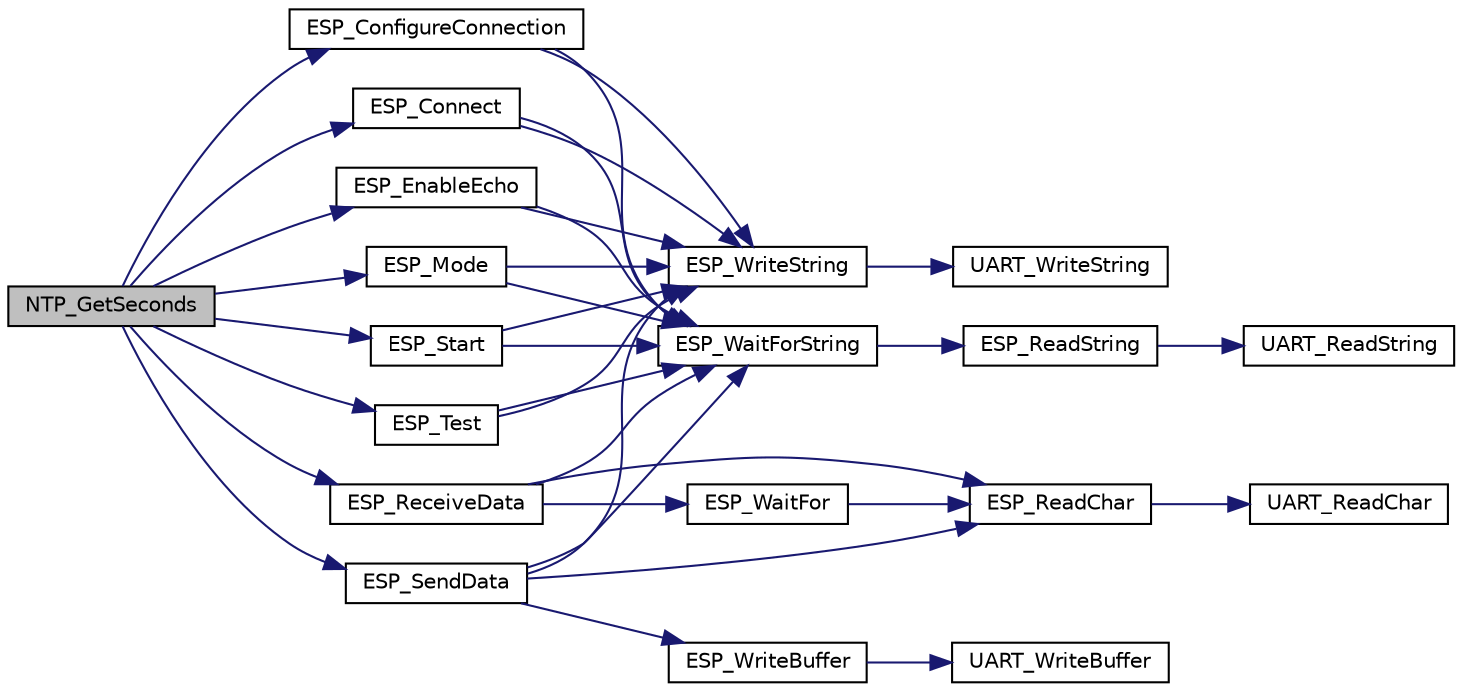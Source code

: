 digraph "NTP_GetSeconds"
{
 // LATEX_PDF_SIZE
  edge [fontname="Helvetica",fontsize="10",labelfontname="Helvetica",labelfontsize="10"];
  node [fontname="Helvetica",fontsize="10",shape=record];
  rankdir="LR";
  Node1 [label="NTP_GetSeconds",height=0.2,width=0.4,color="black", fillcolor="grey75", style="filled", fontcolor="black",tooltip=" "];
  Node1 -> Node2 [color="midnightblue",fontsize="10",style="solid",fontname="Helvetica"];
  Node2 [label="ESP_ConfigureConnection",height=0.2,width=0.4,color="black", fillcolor="white", style="filled",URL="$dd/d79/group__ESP__Public__Functions.html#gad1172b7a535c2678c8bbe1db089cd196",tooltip="Set Connection type."];
  Node2 -> Node3 [color="midnightblue",fontsize="10",style="solid",fontname="Helvetica"];
  Node3 [label="ESP_WaitForString",height=0.2,width=0.4,color="black", fillcolor="white", style="filled",URL="$dd/d79/group__ESP__Public__Functions.html#ga26df553a17ec65242c085387c7e19627",tooltip="Wait for ESP to meet one of a certain amount of string responses."];
  Node3 -> Node4 [color="midnightblue",fontsize="10",style="solid",fontname="Helvetica"];
  Node4 [label="ESP_ReadString",height=0.2,width=0.4,color="black", fillcolor="white", style="filled",URL="$dd/d79/group__ESP__Public__Functions.html#gafae4abdb43fd79a1e0378003424f5276",tooltip="Receive AT string response."];
  Node4 -> Node5 [color="midnightblue",fontsize="10",style="solid",fontname="Helvetica"];
  Node5 [label="UART_ReadString",height=0.2,width=0.4,color="black", fillcolor="white", style="filled",URL="$d8/d63/group__UART__Public__Functions.html#ga67c96ee73b5bff94b41b74fc8acab472",tooltip=" "];
  Node2 -> Node6 [color="midnightblue",fontsize="10",style="solid",fontname="Helvetica"];
  Node6 [label="ESP_WriteString",height=0.2,width=0.4,color="black", fillcolor="white", style="filled",URL="$dd/d79/group__ESP__Public__Functions.html#ga01e79db46c954dbb88aae6ce6e2b20d9",tooltip="Send AT string."];
  Node6 -> Node7 [color="midnightblue",fontsize="10",style="solid",fontname="Helvetica"];
  Node7 [label="UART_WriteString",height=0.2,width=0.4,color="black", fillcolor="white", style="filled",URL="$d8/d63/group__UART__Public__Functions.html#ga116b2755b0c29a93ba7d67b5a9566f2e",tooltip=" "];
  Node1 -> Node8 [color="midnightblue",fontsize="10",style="solid",fontname="Helvetica"];
  Node8 [label="ESP_Connect",height=0.2,width=0.4,color="black", fillcolor="white", style="filled",URL="$dd/d79/group__ESP__Public__Functions.html#ga7d6c3a9129e7011d0a3c0f6840048b9c",tooltip="Connect to an access point."];
  Node8 -> Node3 [color="midnightblue",fontsize="10",style="solid",fontname="Helvetica"];
  Node8 -> Node6 [color="midnightblue",fontsize="10",style="solid",fontname="Helvetica"];
  Node1 -> Node9 [color="midnightblue",fontsize="10",style="solid",fontname="Helvetica"];
  Node9 [label="ESP_EnableEcho",height=0.2,width=0.4,color="black", fillcolor="white", style="filled",URL="$dd/d79/group__ESP__Public__Functions.html#gae3ab3025fbaec312fa7123b0ecbbc844",tooltip="Enable/disable command echoing."];
  Node9 -> Node3 [color="midnightblue",fontsize="10",style="solid",fontname="Helvetica"];
  Node9 -> Node6 [color="midnightblue",fontsize="10",style="solid",fontname="Helvetica"];
  Node1 -> Node10 [color="midnightblue",fontsize="10",style="solid",fontname="Helvetica"];
  Node10 [label="ESP_Mode",height=0.2,width=0.4,color="black", fillcolor="white", style="filled",URL="$dd/d79/group__ESP__Public__Functions.html#gaa69f4bda52711741fb869c0f7a04eeeb",tooltip="Set WiFi mode."];
  Node10 -> Node3 [color="midnightblue",fontsize="10",style="solid",fontname="Helvetica"];
  Node10 -> Node6 [color="midnightblue",fontsize="10",style="solid",fontname="Helvetica"];
  Node1 -> Node11 [color="midnightblue",fontsize="10",style="solid",fontname="Helvetica"];
  Node11 [label="ESP_ReceiveData",height=0.2,width=0.4,color="black", fillcolor="white", style="filled",URL="$dd/d79/group__ESP__Public__Functions.html#gabfcca911429ae83394540b7bfdbc3372",tooltip="Receive data over connection."];
  Node11 -> Node12 [color="midnightblue",fontsize="10",style="solid",fontname="Helvetica"];
  Node12 [label="ESP_ReadChar",height=0.2,width=0.4,color="black", fillcolor="white", style="filled",URL="$dd/d79/group__ESP__Public__Functions.html#ga780aa9e61c953788b63e5bb2a56267e7",tooltip="Receive a character from ESP."];
  Node12 -> Node13 [color="midnightblue",fontsize="10",style="solid",fontname="Helvetica"];
  Node13 [label="UART_ReadChar",height=0.2,width=0.4,color="black", fillcolor="white", style="filled",URL="$d8/d63/group__UART__Public__Functions.html#ga8c01966ac3ecb342d33d0a09e12bbe89",tooltip=" "];
  Node11 -> Node14 [color="midnightblue",fontsize="10",style="solid",fontname="Helvetica"];
  Node14 [label="ESP_WaitFor",height=0.2,width=0.4,color="black", fillcolor="white", style="filled",URL="$dd/d79/group__ESP__Public__Functions.html#gaf6a6cdcef4ed351e3ce51a1c99de3ae8",tooltip="Wait for ESP to meet a certain response (not necessarily a string with '\\0')."];
  Node14 -> Node12 [color="midnightblue",fontsize="10",style="solid",fontname="Helvetica"];
  Node11 -> Node3 [color="midnightblue",fontsize="10",style="solid",fontname="Helvetica"];
  Node1 -> Node15 [color="midnightblue",fontsize="10",style="solid",fontname="Helvetica"];
  Node15 [label="ESP_SendData",height=0.2,width=0.4,color="black", fillcolor="white", style="filled",URL="$dd/d79/group__ESP__Public__Functions.html#gaa8a0b6944c5c2cd349c397c2360371bd",tooltip="Send data over connection."];
  Node15 -> Node12 [color="midnightblue",fontsize="10",style="solid",fontname="Helvetica"];
  Node15 -> Node3 [color="midnightblue",fontsize="10",style="solid",fontname="Helvetica"];
  Node15 -> Node16 [color="midnightblue",fontsize="10",style="solid",fontname="Helvetica"];
  Node16 [label="ESP_WriteBuffer",height=0.2,width=0.4,color="black", fillcolor="white", style="filled",URL="$dd/d79/group__ESP__Public__Functions.html#ga2e81068ca695861f2ada58f829e1c74f",tooltip="Send AT buffer."];
  Node16 -> Node17 [color="midnightblue",fontsize="10",style="solid",fontname="Helvetica"];
  Node17 [label="UART_WriteBuffer",height=0.2,width=0.4,color="black", fillcolor="white", style="filled",URL="$d8/d63/group__UART__Public__Functions.html#gac8bdb5de5c4ea82b473a5960cb29de0c",tooltip=" "];
  Node15 -> Node6 [color="midnightblue",fontsize="10",style="solid",fontname="Helvetica"];
  Node1 -> Node18 [color="midnightblue",fontsize="10",style="solid",fontname="Helvetica"];
  Node18 [label="ESP_Start",height=0.2,width=0.4,color="black", fillcolor="white", style="filled",URL="$dd/d79/group__ESP__Public__Functions.html#ga2c50cceb0192b98bbc84d529ff44392e",tooltip="Open a TCP or UDP connection."];
  Node18 -> Node3 [color="midnightblue",fontsize="10",style="solid",fontname="Helvetica"];
  Node18 -> Node6 [color="midnightblue",fontsize="10",style="solid",fontname="Helvetica"];
  Node1 -> Node19 [color="midnightblue",fontsize="10",style="solid",fontname="Helvetica"];
  Node19 [label="ESP_Test",height=0.2,width=0.4,color="black", fillcolor="white", style="filled",URL="$dd/d79/group__ESP__Public__Functions.html#gabf8f1a70da1df7b5a4f266608be71b88",tooltip="Test if ESP-8266 module is properly started."];
  Node19 -> Node3 [color="midnightblue",fontsize="10",style="solid",fontname="Helvetica"];
  Node19 -> Node6 [color="midnightblue",fontsize="10",style="solid",fontname="Helvetica"];
}
